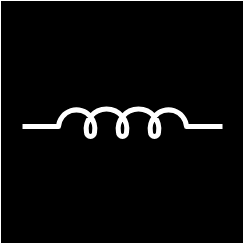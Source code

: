 <mxfile version="24.2.5" type="device">
  <diagram name="Page-1" id="3yHXsXy3GaDdZvMfvjRr">
    <mxGraphModel dx="1674" dy="843" grid="1" gridSize="10" guides="1" tooltips="1" connect="1" arrows="1" fold="1" page="1" pageScale="1" pageWidth="1169" pageHeight="827" math="0" shadow="0">
      <root>
        <mxCell id="0" />
        <mxCell id="1" parent="0" />
        <mxCell id="d12QLknMRzZI76rEDlil-12" value="c" style="whiteSpace=wrap;html=1;aspect=fixed;fillColor=#000000;" vertex="1" parent="1">
          <mxGeometry x="525" y="354" width="120" height="120" as="geometry" />
        </mxCell>
        <mxCell id="d12QLknMRzZI76rEDlil-13" value="" style="pointerEvents=1;verticalLabelPosition=bottom;shadow=0;dashed=0;align=center;html=1;verticalAlign=top;shape=mxgraph.electrical.inductors.inductor_5;strokeWidth=2.5;strokeColor=white" vertex="1" parent="1">
          <mxGeometry x="535" y="407" width="100" height="14" as="geometry" />
        </mxCell>
      </root>
    </mxGraphModel>
  </diagram>
</mxfile>

